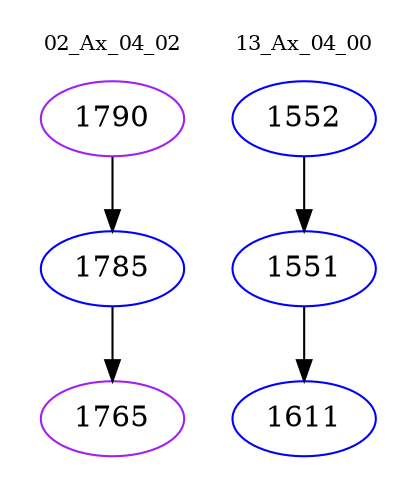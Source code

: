 digraph{
subgraph cluster_0 {
color = white
label = "02_Ax_04_02";
fontsize=10;
T0_1790 [label="1790", color="purple"]
T0_1790 -> T0_1785 [color="black"]
T0_1785 [label="1785", color="blue"]
T0_1785 -> T0_1765 [color="black"]
T0_1765 [label="1765", color="purple"]
}
subgraph cluster_1 {
color = white
label = "13_Ax_04_00";
fontsize=10;
T1_1552 [label="1552", color="blue"]
T1_1552 -> T1_1551 [color="black"]
T1_1551 [label="1551", color="blue"]
T1_1551 -> T1_1611 [color="black"]
T1_1611 [label="1611", color="blue"]
}
}
